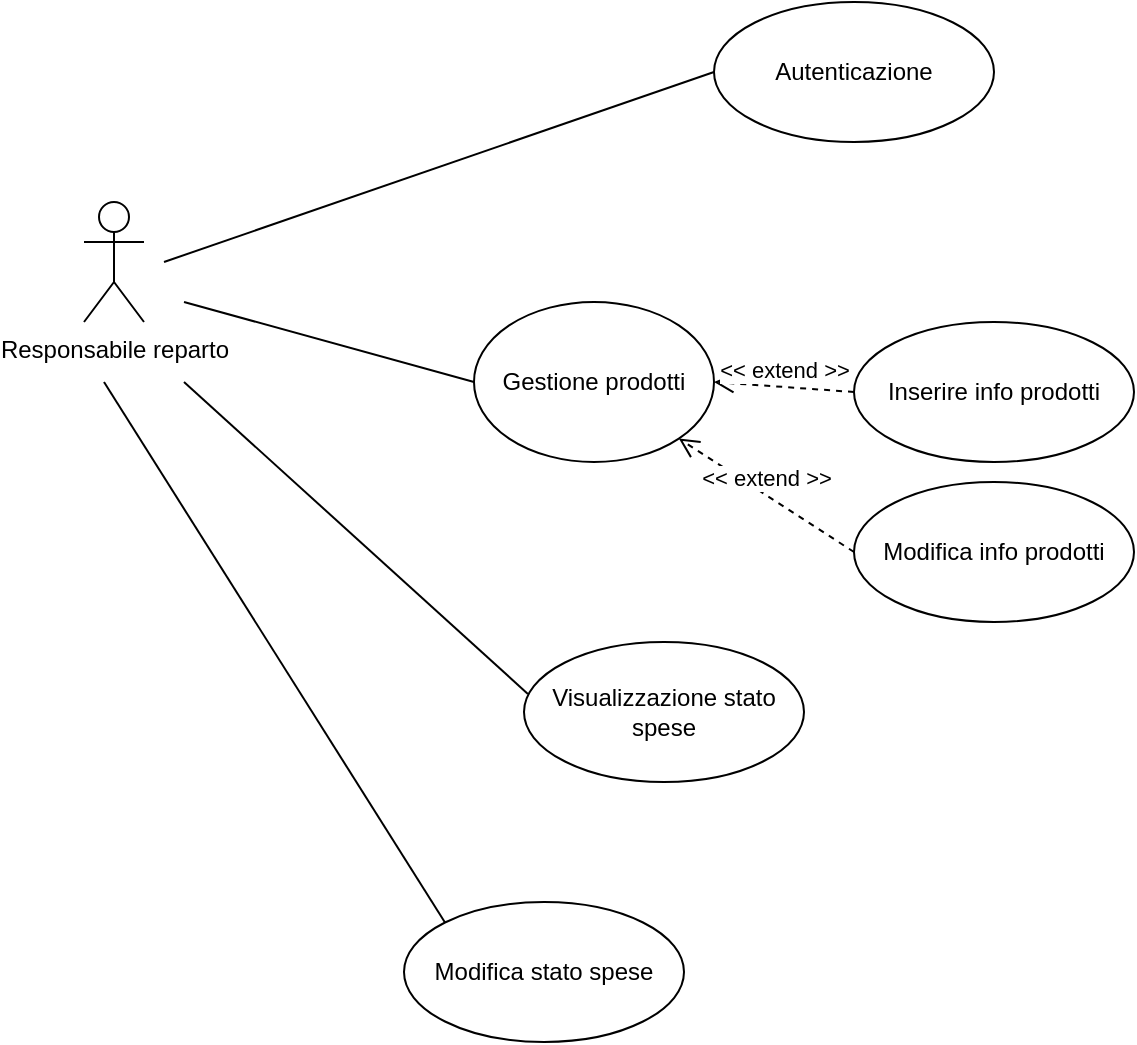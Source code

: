 <mxfile version="13.1.0" type="device"><diagram name="Page-1" id="e7e014a7-5840-1c2e-5031-d8a46d1fe8dd"><mxGraphModel dx="669" dy="802" grid="1" gridSize="10" guides="1" tooltips="1" connect="1" arrows="1" fold="1" page="1" pageScale="1" pageWidth="1169" pageHeight="826" background="#ffffff" math="0" shadow="0"><root><mxCell id="0"/><mxCell id="1" parent="0"/><mxCell id="VThWEujnq1BhjvPkPB7L-41" value="Responsabile reparto" style="shape=umlActor;verticalLabelPosition=bottom;labelBackgroundColor=#ffffff;verticalAlign=top;html=1;" parent="1" vertex="1"><mxGeometry x="130" y="170" width="30" height="60" as="geometry"/></mxCell><mxCell id="VThWEujnq1BhjvPkPB7L-42" value="Autenticazione" style="ellipse;whiteSpace=wrap;html=1;" parent="1" vertex="1"><mxGeometry x="445" y="70" width="140" height="70" as="geometry"/></mxCell><mxCell id="VThWEujnq1BhjvPkPB7L-43" value="" style="endArrow=none;html=1;entryX=0;entryY=0.5;entryDx=0;entryDy=0;" parent="1" target="VThWEujnq1BhjvPkPB7L-42" edge="1"><mxGeometry width="50" height="50" relative="1" as="geometry"><mxPoint x="170" y="200" as="sourcePoint"/><mxPoint x="340" y="140" as="targetPoint"/></mxGeometry></mxCell><mxCell id="VThWEujnq1BhjvPkPB7L-44" value="Inserire info prodotti" style="ellipse;whiteSpace=wrap;html=1;" parent="1" vertex="1"><mxGeometry x="515" y="230" width="140" height="70" as="geometry"/></mxCell><mxCell id="VThWEujnq1BhjvPkPB7L-58" value="Visualizzazione stato spese" style="ellipse;whiteSpace=wrap;html=1;" parent="1" vertex="1"><mxGeometry x="350" y="390" width="140" height="70" as="geometry"/></mxCell><mxCell id="VThWEujnq1BhjvPkPB7L-63" value="Modifica info prodotti" style="ellipse;whiteSpace=wrap;html=1;" parent="1" vertex="1"><mxGeometry x="515" y="310" width="140" height="70" as="geometry"/></mxCell><mxCell id="3T9TSjxoE3X06TMndS-j-1" value="Gestione prodotti" style="ellipse;whiteSpace=wrap;html=1;" parent="1" vertex="1"><mxGeometry x="325" y="220" width="120" height="80" as="geometry"/></mxCell><mxCell id="3T9TSjxoE3X06TMndS-j-2" value="" style="endArrow=none;html=1;entryX=0;entryY=0.5;entryDx=0;entryDy=0;" parent="1" target="3T9TSjxoE3X06TMndS-j-1" edge="1"><mxGeometry width="50" height="50" relative="1" as="geometry"><mxPoint x="180" y="220" as="sourcePoint"/><mxPoint x="170" y="320" as="targetPoint"/></mxGeometry></mxCell><mxCell id="3T9TSjxoE3X06TMndS-j-4" value="&amp;lt;&amp;lt; extend &amp;gt;&amp;gt;" style="html=1;verticalAlign=bottom;endArrow=open;dashed=1;endSize=8;entryX=1;entryY=0.5;entryDx=0;entryDy=0;exitX=0;exitY=0.5;exitDx=0;exitDy=0;" parent="1" source="VThWEujnq1BhjvPkPB7L-44" target="3T9TSjxoE3X06TMndS-j-1" edge="1"><mxGeometry relative="1" as="geometry"><mxPoint x="740" y="155" as="sourcePoint"/><mxPoint x="595" y="195" as="targetPoint"/></mxGeometry></mxCell><mxCell id="3T9TSjxoE3X06TMndS-j-5" value="&amp;lt;&amp;lt; extend &amp;gt;&amp;gt;" style="html=1;verticalAlign=bottom;endArrow=open;dashed=1;endSize=8;entryX=1;entryY=1;entryDx=0;entryDy=0;exitX=0;exitY=0.5;exitDx=0;exitDy=0;" parent="1" source="VThWEujnq1BhjvPkPB7L-63" target="3T9TSjxoE3X06TMndS-j-1" edge="1"><mxGeometry relative="1" as="geometry"><mxPoint x="750" y="165" as="sourcePoint"/><mxPoint x="605" y="205" as="targetPoint"/></mxGeometry></mxCell><mxCell id="3T9TSjxoE3X06TMndS-j-6" value="" style="endArrow=none;html=1;entryX=0.014;entryY=0.371;entryDx=0;entryDy=0;entryPerimeter=0;" parent="1" target="VThWEujnq1BhjvPkPB7L-58" edge="1"><mxGeometry width="50" height="50" relative="1" as="geometry"><mxPoint x="180" y="260" as="sourcePoint"/><mxPoint x="335" y="270" as="targetPoint"/></mxGeometry></mxCell><mxCell id="bSaWhC8cW5hGUY5PLRIs-1" value="Modifica stato spese" style="ellipse;whiteSpace=wrap;html=1;" vertex="1" parent="1"><mxGeometry x="290" y="520" width="140" height="70" as="geometry"/></mxCell><mxCell id="bSaWhC8cW5hGUY5PLRIs-2" value="" style="endArrow=none;html=1;exitX=0;exitY=0;exitDx=0;exitDy=0;" edge="1" parent="1" source="bSaWhC8cW5hGUY5PLRIs-1"><mxGeometry width="50" height="50" relative="1" as="geometry"><mxPoint x="170" y="470" as="sourcePoint"/><mxPoint x="140" y="260" as="targetPoint"/></mxGeometry></mxCell></root></mxGraphModel></diagram></mxfile>